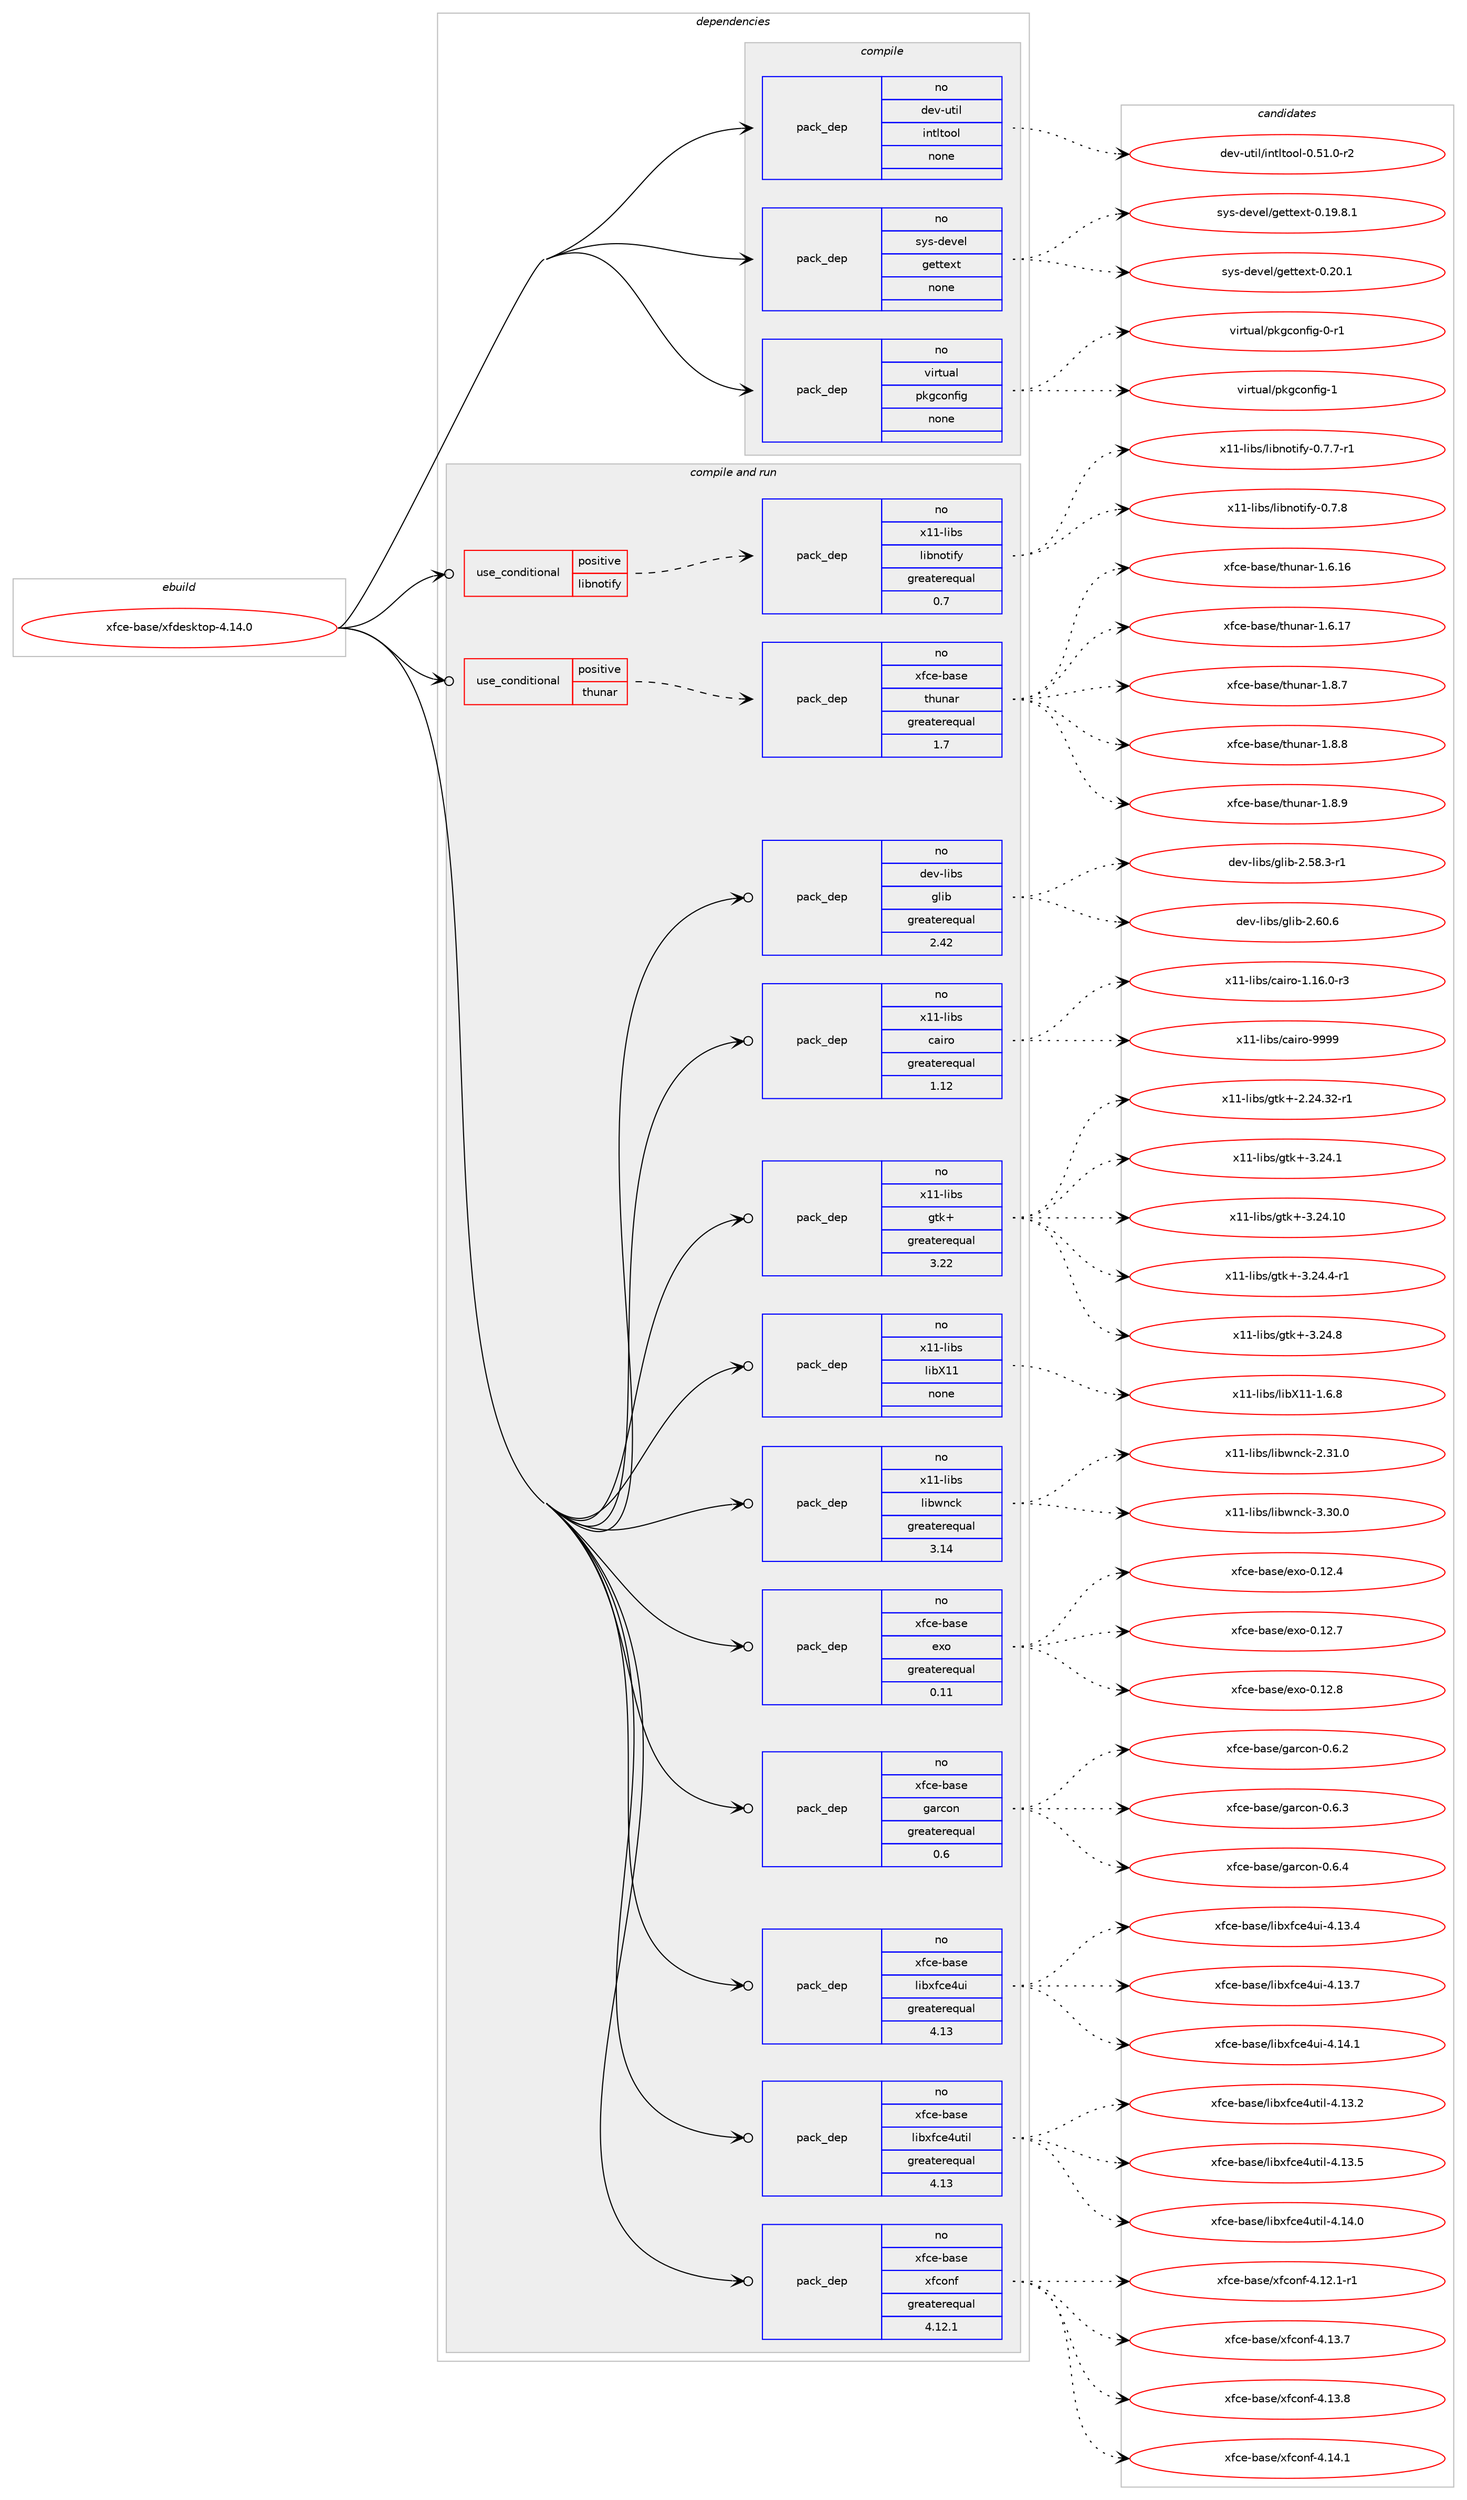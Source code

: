digraph prolog {

# *************
# Graph options
# *************

newrank=true;
concentrate=true;
compound=true;
graph [rankdir=LR,fontname=Helvetica,fontsize=10,ranksep=1.5];#, ranksep=2.5, nodesep=0.2];
edge  [arrowhead=vee];
node  [fontname=Helvetica,fontsize=10];

# **********
# The ebuild
# **********

subgraph cluster_leftcol {
color=gray;
rank=same;
label=<<i>ebuild</i>>;
id [label="xfce-base/xfdesktop-4.14.0", color=red, width=4, href="../xfce-base/xfdesktop-4.14.0.svg"];
}

# ****************
# The dependencies
# ****************

subgraph cluster_midcol {
color=gray;
label=<<i>dependencies</i>>;
subgraph cluster_compile {
fillcolor="#eeeeee";
style=filled;
label=<<i>compile</i>>;
subgraph pack1964 {
dependency2563 [label=<<TABLE BORDER="0" CELLBORDER="1" CELLSPACING="0" CELLPADDING="4" WIDTH="220"><TR><TD ROWSPAN="6" CELLPADDING="30">pack_dep</TD></TR><TR><TD WIDTH="110">no</TD></TR><TR><TD>dev-util</TD></TR><TR><TD>intltool</TD></TR><TR><TD>none</TD></TR><TR><TD></TD></TR></TABLE>>, shape=none, color=blue];
}
id:e -> dependency2563:w [weight=20,style="solid",arrowhead="vee"];
subgraph pack1965 {
dependency2564 [label=<<TABLE BORDER="0" CELLBORDER="1" CELLSPACING="0" CELLPADDING="4" WIDTH="220"><TR><TD ROWSPAN="6" CELLPADDING="30">pack_dep</TD></TR><TR><TD WIDTH="110">no</TD></TR><TR><TD>sys-devel</TD></TR><TR><TD>gettext</TD></TR><TR><TD>none</TD></TR><TR><TD></TD></TR></TABLE>>, shape=none, color=blue];
}
id:e -> dependency2564:w [weight=20,style="solid",arrowhead="vee"];
subgraph pack1966 {
dependency2565 [label=<<TABLE BORDER="0" CELLBORDER="1" CELLSPACING="0" CELLPADDING="4" WIDTH="220"><TR><TD ROWSPAN="6" CELLPADDING="30">pack_dep</TD></TR><TR><TD WIDTH="110">no</TD></TR><TR><TD>virtual</TD></TR><TR><TD>pkgconfig</TD></TR><TR><TD>none</TD></TR><TR><TD></TD></TR></TABLE>>, shape=none, color=blue];
}
id:e -> dependency2565:w [weight=20,style="solid",arrowhead="vee"];
}
subgraph cluster_compileandrun {
fillcolor="#eeeeee";
style=filled;
label=<<i>compile and run</i>>;
subgraph cond559 {
dependency2566 [label=<<TABLE BORDER="0" CELLBORDER="1" CELLSPACING="0" CELLPADDING="4"><TR><TD ROWSPAN="3" CELLPADDING="10">use_conditional</TD></TR><TR><TD>positive</TD></TR><TR><TD>libnotify</TD></TR></TABLE>>, shape=none, color=red];
subgraph pack1967 {
dependency2567 [label=<<TABLE BORDER="0" CELLBORDER="1" CELLSPACING="0" CELLPADDING="4" WIDTH="220"><TR><TD ROWSPAN="6" CELLPADDING="30">pack_dep</TD></TR><TR><TD WIDTH="110">no</TD></TR><TR><TD>x11-libs</TD></TR><TR><TD>libnotify</TD></TR><TR><TD>greaterequal</TD></TR><TR><TD>0.7</TD></TR></TABLE>>, shape=none, color=blue];
}
dependency2566:e -> dependency2567:w [weight=20,style="dashed",arrowhead="vee"];
}
id:e -> dependency2566:w [weight=20,style="solid",arrowhead="odotvee"];
subgraph cond560 {
dependency2568 [label=<<TABLE BORDER="0" CELLBORDER="1" CELLSPACING="0" CELLPADDING="4"><TR><TD ROWSPAN="3" CELLPADDING="10">use_conditional</TD></TR><TR><TD>positive</TD></TR><TR><TD>thunar</TD></TR></TABLE>>, shape=none, color=red];
subgraph pack1968 {
dependency2569 [label=<<TABLE BORDER="0" CELLBORDER="1" CELLSPACING="0" CELLPADDING="4" WIDTH="220"><TR><TD ROWSPAN="6" CELLPADDING="30">pack_dep</TD></TR><TR><TD WIDTH="110">no</TD></TR><TR><TD>xfce-base</TD></TR><TR><TD>thunar</TD></TR><TR><TD>greaterequal</TD></TR><TR><TD>1.7</TD></TR></TABLE>>, shape=none, color=blue];
}
dependency2568:e -> dependency2569:w [weight=20,style="dashed",arrowhead="vee"];
}
id:e -> dependency2568:w [weight=20,style="solid",arrowhead="odotvee"];
subgraph pack1969 {
dependency2570 [label=<<TABLE BORDER="0" CELLBORDER="1" CELLSPACING="0" CELLPADDING="4" WIDTH="220"><TR><TD ROWSPAN="6" CELLPADDING="30">pack_dep</TD></TR><TR><TD WIDTH="110">no</TD></TR><TR><TD>dev-libs</TD></TR><TR><TD>glib</TD></TR><TR><TD>greaterequal</TD></TR><TR><TD>2.42</TD></TR></TABLE>>, shape=none, color=blue];
}
id:e -> dependency2570:w [weight=20,style="solid",arrowhead="odotvee"];
subgraph pack1970 {
dependency2571 [label=<<TABLE BORDER="0" CELLBORDER="1" CELLSPACING="0" CELLPADDING="4" WIDTH="220"><TR><TD ROWSPAN="6" CELLPADDING="30">pack_dep</TD></TR><TR><TD WIDTH="110">no</TD></TR><TR><TD>x11-libs</TD></TR><TR><TD>cairo</TD></TR><TR><TD>greaterequal</TD></TR><TR><TD>1.12</TD></TR></TABLE>>, shape=none, color=blue];
}
id:e -> dependency2571:w [weight=20,style="solid",arrowhead="odotvee"];
subgraph pack1971 {
dependency2572 [label=<<TABLE BORDER="0" CELLBORDER="1" CELLSPACING="0" CELLPADDING="4" WIDTH="220"><TR><TD ROWSPAN="6" CELLPADDING="30">pack_dep</TD></TR><TR><TD WIDTH="110">no</TD></TR><TR><TD>x11-libs</TD></TR><TR><TD>gtk+</TD></TR><TR><TD>greaterequal</TD></TR><TR><TD>3.22</TD></TR></TABLE>>, shape=none, color=blue];
}
id:e -> dependency2572:w [weight=20,style="solid",arrowhead="odotvee"];
subgraph pack1972 {
dependency2573 [label=<<TABLE BORDER="0" CELLBORDER="1" CELLSPACING="0" CELLPADDING="4" WIDTH="220"><TR><TD ROWSPAN="6" CELLPADDING="30">pack_dep</TD></TR><TR><TD WIDTH="110">no</TD></TR><TR><TD>x11-libs</TD></TR><TR><TD>libX11</TD></TR><TR><TD>none</TD></TR><TR><TD></TD></TR></TABLE>>, shape=none, color=blue];
}
id:e -> dependency2573:w [weight=20,style="solid",arrowhead="odotvee"];
subgraph pack1973 {
dependency2574 [label=<<TABLE BORDER="0" CELLBORDER="1" CELLSPACING="0" CELLPADDING="4" WIDTH="220"><TR><TD ROWSPAN="6" CELLPADDING="30">pack_dep</TD></TR><TR><TD WIDTH="110">no</TD></TR><TR><TD>x11-libs</TD></TR><TR><TD>libwnck</TD></TR><TR><TD>greaterequal</TD></TR><TR><TD>3.14</TD></TR></TABLE>>, shape=none, color=blue];
}
id:e -> dependency2574:w [weight=20,style="solid",arrowhead="odotvee"];
subgraph pack1974 {
dependency2575 [label=<<TABLE BORDER="0" CELLBORDER="1" CELLSPACING="0" CELLPADDING="4" WIDTH="220"><TR><TD ROWSPAN="6" CELLPADDING="30">pack_dep</TD></TR><TR><TD WIDTH="110">no</TD></TR><TR><TD>xfce-base</TD></TR><TR><TD>exo</TD></TR><TR><TD>greaterequal</TD></TR><TR><TD>0.11</TD></TR></TABLE>>, shape=none, color=blue];
}
id:e -> dependency2575:w [weight=20,style="solid",arrowhead="odotvee"];
subgraph pack1975 {
dependency2576 [label=<<TABLE BORDER="0" CELLBORDER="1" CELLSPACING="0" CELLPADDING="4" WIDTH="220"><TR><TD ROWSPAN="6" CELLPADDING="30">pack_dep</TD></TR><TR><TD WIDTH="110">no</TD></TR><TR><TD>xfce-base</TD></TR><TR><TD>garcon</TD></TR><TR><TD>greaterequal</TD></TR><TR><TD>0.6</TD></TR></TABLE>>, shape=none, color=blue];
}
id:e -> dependency2576:w [weight=20,style="solid",arrowhead="odotvee"];
subgraph pack1976 {
dependency2577 [label=<<TABLE BORDER="0" CELLBORDER="1" CELLSPACING="0" CELLPADDING="4" WIDTH="220"><TR><TD ROWSPAN="6" CELLPADDING="30">pack_dep</TD></TR><TR><TD WIDTH="110">no</TD></TR><TR><TD>xfce-base</TD></TR><TR><TD>libxfce4ui</TD></TR><TR><TD>greaterequal</TD></TR><TR><TD>4.13</TD></TR></TABLE>>, shape=none, color=blue];
}
id:e -> dependency2577:w [weight=20,style="solid",arrowhead="odotvee"];
subgraph pack1977 {
dependency2578 [label=<<TABLE BORDER="0" CELLBORDER="1" CELLSPACING="0" CELLPADDING="4" WIDTH="220"><TR><TD ROWSPAN="6" CELLPADDING="30">pack_dep</TD></TR><TR><TD WIDTH="110">no</TD></TR><TR><TD>xfce-base</TD></TR><TR><TD>libxfce4util</TD></TR><TR><TD>greaterequal</TD></TR><TR><TD>4.13</TD></TR></TABLE>>, shape=none, color=blue];
}
id:e -> dependency2578:w [weight=20,style="solid",arrowhead="odotvee"];
subgraph pack1978 {
dependency2579 [label=<<TABLE BORDER="0" CELLBORDER="1" CELLSPACING="0" CELLPADDING="4" WIDTH="220"><TR><TD ROWSPAN="6" CELLPADDING="30">pack_dep</TD></TR><TR><TD WIDTH="110">no</TD></TR><TR><TD>xfce-base</TD></TR><TR><TD>xfconf</TD></TR><TR><TD>greaterequal</TD></TR><TR><TD>4.12.1</TD></TR></TABLE>>, shape=none, color=blue];
}
id:e -> dependency2579:w [weight=20,style="solid",arrowhead="odotvee"];
}
subgraph cluster_run {
fillcolor="#eeeeee";
style=filled;
label=<<i>run</i>>;
}
}

# **************
# The candidates
# **************

subgraph cluster_choices {
rank=same;
color=gray;
label=<<i>candidates</i>>;

subgraph choice1964 {
color=black;
nodesep=1;
choice1001011184511711610510847105110116108116111111108454846534946484511450 [label="dev-util/intltool-0.51.0-r2", color=red, width=4,href="../dev-util/intltool-0.51.0-r2.svg"];
dependency2563:e -> choice1001011184511711610510847105110116108116111111108454846534946484511450:w [style=dotted,weight="100"];
}
subgraph choice1965 {
color=black;
nodesep=1;
choice1151211154510010111810110847103101116116101120116454846495746564649 [label="sys-devel/gettext-0.19.8.1", color=red, width=4,href="../sys-devel/gettext-0.19.8.1.svg"];
choice115121115451001011181011084710310111611610112011645484650484649 [label="sys-devel/gettext-0.20.1", color=red, width=4,href="../sys-devel/gettext-0.20.1.svg"];
dependency2564:e -> choice1151211154510010111810110847103101116116101120116454846495746564649:w [style=dotted,weight="100"];
dependency2564:e -> choice115121115451001011181011084710310111611610112011645484650484649:w [style=dotted,weight="100"];
}
subgraph choice1966 {
color=black;
nodesep=1;
choice11810511411611797108471121071039911111010210510345484511449 [label="virtual/pkgconfig-0-r1", color=red, width=4,href="../virtual/pkgconfig-0-r1.svg"];
choice1181051141161179710847112107103991111101021051034549 [label="virtual/pkgconfig-1", color=red, width=4,href="../virtual/pkgconfig-1.svg"];
dependency2565:e -> choice11810511411611797108471121071039911111010210510345484511449:w [style=dotted,weight="100"];
dependency2565:e -> choice1181051141161179710847112107103991111101021051034549:w [style=dotted,weight="100"];
}
subgraph choice1967 {
color=black;
nodesep=1;
choice1204949451081059811547108105981101111161051021214548465546554511449 [label="x11-libs/libnotify-0.7.7-r1", color=red, width=4,href="../x11-libs/libnotify-0.7.7-r1.svg"];
choice120494945108105981154710810598110111116105102121454846554656 [label="x11-libs/libnotify-0.7.8", color=red, width=4,href="../x11-libs/libnotify-0.7.8.svg"];
dependency2567:e -> choice1204949451081059811547108105981101111161051021214548465546554511449:w [style=dotted,weight="100"];
dependency2567:e -> choice120494945108105981154710810598110111116105102121454846554656:w [style=dotted,weight="100"];
}
subgraph choice1968 {
color=black;
nodesep=1;
choice12010299101459897115101471161041171109711445494654464954 [label="xfce-base/thunar-1.6.16", color=red, width=4,href="../xfce-base/thunar-1.6.16.svg"];
choice12010299101459897115101471161041171109711445494654464955 [label="xfce-base/thunar-1.6.17", color=red, width=4,href="../xfce-base/thunar-1.6.17.svg"];
choice120102991014598971151014711610411711097114454946564655 [label="xfce-base/thunar-1.8.7", color=red, width=4,href="../xfce-base/thunar-1.8.7.svg"];
choice120102991014598971151014711610411711097114454946564656 [label="xfce-base/thunar-1.8.8", color=red, width=4,href="../xfce-base/thunar-1.8.8.svg"];
choice120102991014598971151014711610411711097114454946564657 [label="xfce-base/thunar-1.8.9", color=red, width=4,href="../xfce-base/thunar-1.8.9.svg"];
dependency2569:e -> choice12010299101459897115101471161041171109711445494654464954:w [style=dotted,weight="100"];
dependency2569:e -> choice12010299101459897115101471161041171109711445494654464955:w [style=dotted,weight="100"];
dependency2569:e -> choice120102991014598971151014711610411711097114454946564655:w [style=dotted,weight="100"];
dependency2569:e -> choice120102991014598971151014711610411711097114454946564656:w [style=dotted,weight="100"];
dependency2569:e -> choice120102991014598971151014711610411711097114454946564657:w [style=dotted,weight="100"];
}
subgraph choice1969 {
color=black;
nodesep=1;
choice10010111845108105981154710310810598455046535646514511449 [label="dev-libs/glib-2.58.3-r1", color=red, width=4,href="../dev-libs/glib-2.58.3-r1.svg"];
choice1001011184510810598115471031081059845504654484654 [label="dev-libs/glib-2.60.6", color=red, width=4,href="../dev-libs/glib-2.60.6.svg"];
dependency2570:e -> choice10010111845108105981154710310810598455046535646514511449:w [style=dotted,weight="100"];
dependency2570:e -> choice1001011184510810598115471031081059845504654484654:w [style=dotted,weight="100"];
}
subgraph choice1970 {
color=black;
nodesep=1;
choice12049494510810598115479997105114111454946495446484511451 [label="x11-libs/cairo-1.16.0-r3", color=red, width=4,href="../x11-libs/cairo-1.16.0-r3.svg"];
choice120494945108105981154799971051141114557575757 [label="x11-libs/cairo-9999", color=red, width=4,href="../x11-libs/cairo-9999.svg"];
dependency2571:e -> choice12049494510810598115479997105114111454946495446484511451:w [style=dotted,weight="100"];
dependency2571:e -> choice120494945108105981154799971051141114557575757:w [style=dotted,weight="100"];
}
subgraph choice1971 {
color=black;
nodesep=1;
choice12049494510810598115471031161074345504650524651504511449 [label="x11-libs/gtk+-2.24.32-r1", color=red, width=4,href="../x11-libs/gtk+-2.24.32-r1.svg"];
choice12049494510810598115471031161074345514650524649 [label="x11-libs/gtk+-3.24.1", color=red, width=4,href="../x11-libs/gtk+-3.24.1.svg"];
choice1204949451081059811547103116107434551465052464948 [label="x11-libs/gtk+-3.24.10", color=red, width=4,href="../x11-libs/gtk+-3.24.10.svg"];
choice120494945108105981154710311610743455146505246524511449 [label="x11-libs/gtk+-3.24.4-r1", color=red, width=4,href="../x11-libs/gtk+-3.24.4-r1.svg"];
choice12049494510810598115471031161074345514650524656 [label="x11-libs/gtk+-3.24.8", color=red, width=4,href="../x11-libs/gtk+-3.24.8.svg"];
dependency2572:e -> choice12049494510810598115471031161074345504650524651504511449:w [style=dotted,weight="100"];
dependency2572:e -> choice12049494510810598115471031161074345514650524649:w [style=dotted,weight="100"];
dependency2572:e -> choice1204949451081059811547103116107434551465052464948:w [style=dotted,weight="100"];
dependency2572:e -> choice120494945108105981154710311610743455146505246524511449:w [style=dotted,weight="100"];
dependency2572:e -> choice12049494510810598115471031161074345514650524656:w [style=dotted,weight="100"];
}
subgraph choice1972 {
color=black;
nodesep=1;
choice120494945108105981154710810598884949454946544656 [label="x11-libs/libX11-1.6.8", color=red, width=4,href="../x11-libs/libX11-1.6.8.svg"];
dependency2573:e -> choice120494945108105981154710810598884949454946544656:w [style=dotted,weight="100"];
}
subgraph choice1973 {
color=black;
nodesep=1;
choice1204949451081059811547108105981191109910745504651494648 [label="x11-libs/libwnck-2.31.0", color=red, width=4,href="../x11-libs/libwnck-2.31.0.svg"];
choice1204949451081059811547108105981191109910745514651484648 [label="x11-libs/libwnck-3.30.0", color=red, width=4,href="../x11-libs/libwnck-3.30.0.svg"];
dependency2574:e -> choice1204949451081059811547108105981191109910745504651494648:w [style=dotted,weight="100"];
dependency2574:e -> choice1204949451081059811547108105981191109910745514651484648:w [style=dotted,weight="100"];
}
subgraph choice1974 {
color=black;
nodesep=1;
choice120102991014598971151014710112011145484649504652 [label="xfce-base/exo-0.12.4", color=red, width=4,href="../xfce-base/exo-0.12.4.svg"];
choice120102991014598971151014710112011145484649504655 [label="xfce-base/exo-0.12.7", color=red, width=4,href="../xfce-base/exo-0.12.7.svg"];
choice120102991014598971151014710112011145484649504656 [label="xfce-base/exo-0.12.8", color=red, width=4,href="../xfce-base/exo-0.12.8.svg"];
dependency2575:e -> choice120102991014598971151014710112011145484649504652:w [style=dotted,weight="100"];
dependency2575:e -> choice120102991014598971151014710112011145484649504655:w [style=dotted,weight="100"];
dependency2575:e -> choice120102991014598971151014710112011145484649504656:w [style=dotted,weight="100"];
}
subgraph choice1975 {
color=black;
nodesep=1;
choice12010299101459897115101471039711499111110454846544650 [label="xfce-base/garcon-0.6.2", color=red, width=4,href="../xfce-base/garcon-0.6.2.svg"];
choice12010299101459897115101471039711499111110454846544651 [label="xfce-base/garcon-0.6.3", color=red, width=4,href="../xfce-base/garcon-0.6.3.svg"];
choice12010299101459897115101471039711499111110454846544652 [label="xfce-base/garcon-0.6.4", color=red, width=4,href="../xfce-base/garcon-0.6.4.svg"];
dependency2576:e -> choice12010299101459897115101471039711499111110454846544650:w [style=dotted,weight="100"];
dependency2576:e -> choice12010299101459897115101471039711499111110454846544651:w [style=dotted,weight="100"];
dependency2576:e -> choice12010299101459897115101471039711499111110454846544652:w [style=dotted,weight="100"];
}
subgraph choice1976 {
color=black;
nodesep=1;
choice120102991014598971151014710810598120102991015211710545524649514652 [label="xfce-base/libxfce4ui-4.13.4", color=red, width=4,href="../xfce-base/libxfce4ui-4.13.4.svg"];
choice120102991014598971151014710810598120102991015211710545524649514655 [label="xfce-base/libxfce4ui-4.13.7", color=red, width=4,href="../xfce-base/libxfce4ui-4.13.7.svg"];
choice120102991014598971151014710810598120102991015211710545524649524649 [label="xfce-base/libxfce4ui-4.14.1", color=red, width=4,href="../xfce-base/libxfce4ui-4.14.1.svg"];
dependency2577:e -> choice120102991014598971151014710810598120102991015211710545524649514652:w [style=dotted,weight="100"];
dependency2577:e -> choice120102991014598971151014710810598120102991015211710545524649514655:w [style=dotted,weight="100"];
dependency2577:e -> choice120102991014598971151014710810598120102991015211710545524649524649:w [style=dotted,weight="100"];
}
subgraph choice1977 {
color=black;
nodesep=1;
choice120102991014598971151014710810598120102991015211711610510845524649514650 [label="xfce-base/libxfce4util-4.13.2", color=red, width=4,href="../xfce-base/libxfce4util-4.13.2.svg"];
choice120102991014598971151014710810598120102991015211711610510845524649514653 [label="xfce-base/libxfce4util-4.13.5", color=red, width=4,href="../xfce-base/libxfce4util-4.13.5.svg"];
choice120102991014598971151014710810598120102991015211711610510845524649524648 [label="xfce-base/libxfce4util-4.14.0", color=red, width=4,href="../xfce-base/libxfce4util-4.14.0.svg"];
dependency2578:e -> choice120102991014598971151014710810598120102991015211711610510845524649514650:w [style=dotted,weight="100"];
dependency2578:e -> choice120102991014598971151014710810598120102991015211711610510845524649514653:w [style=dotted,weight="100"];
dependency2578:e -> choice120102991014598971151014710810598120102991015211711610510845524649524648:w [style=dotted,weight="100"];
}
subgraph choice1978 {
color=black;
nodesep=1;
choice120102991014598971151014712010299111110102455246495046494511449 [label="xfce-base/xfconf-4.12.1-r1", color=red, width=4,href="../xfce-base/xfconf-4.12.1-r1.svg"];
choice12010299101459897115101471201029911111010245524649514655 [label="xfce-base/xfconf-4.13.7", color=red, width=4,href="../xfce-base/xfconf-4.13.7.svg"];
choice12010299101459897115101471201029911111010245524649514656 [label="xfce-base/xfconf-4.13.8", color=red, width=4,href="../xfce-base/xfconf-4.13.8.svg"];
choice12010299101459897115101471201029911111010245524649524649 [label="xfce-base/xfconf-4.14.1", color=red, width=4,href="../xfce-base/xfconf-4.14.1.svg"];
dependency2579:e -> choice120102991014598971151014712010299111110102455246495046494511449:w [style=dotted,weight="100"];
dependency2579:e -> choice12010299101459897115101471201029911111010245524649514655:w [style=dotted,weight="100"];
dependency2579:e -> choice12010299101459897115101471201029911111010245524649514656:w [style=dotted,weight="100"];
dependency2579:e -> choice12010299101459897115101471201029911111010245524649524649:w [style=dotted,weight="100"];
}
}

}
